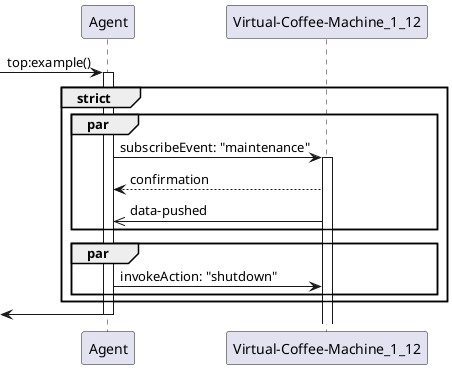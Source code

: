 @startuml topexample
[->"Agent": top:example()
activate "Agent"

group strict
    par
        "Agent" -> "Virtual-Coffee-Machine_1_12" : subscribeEvent: "maintenance"
        activate "Virtual-Coffee-Machine_1_12"
        "Virtual-Coffee-Machine_1_12" --> "Agent" : confirmation
        "Virtual-Coffee-Machine_1_12" ->> "Agent" : data-pushed
    end
    par
        "Agent" -> "Virtual-Coffee-Machine_1_12" : invokeAction: "shutdown"
    end
end

[<-"Agent"
deactivate "Agent"
@enduml

